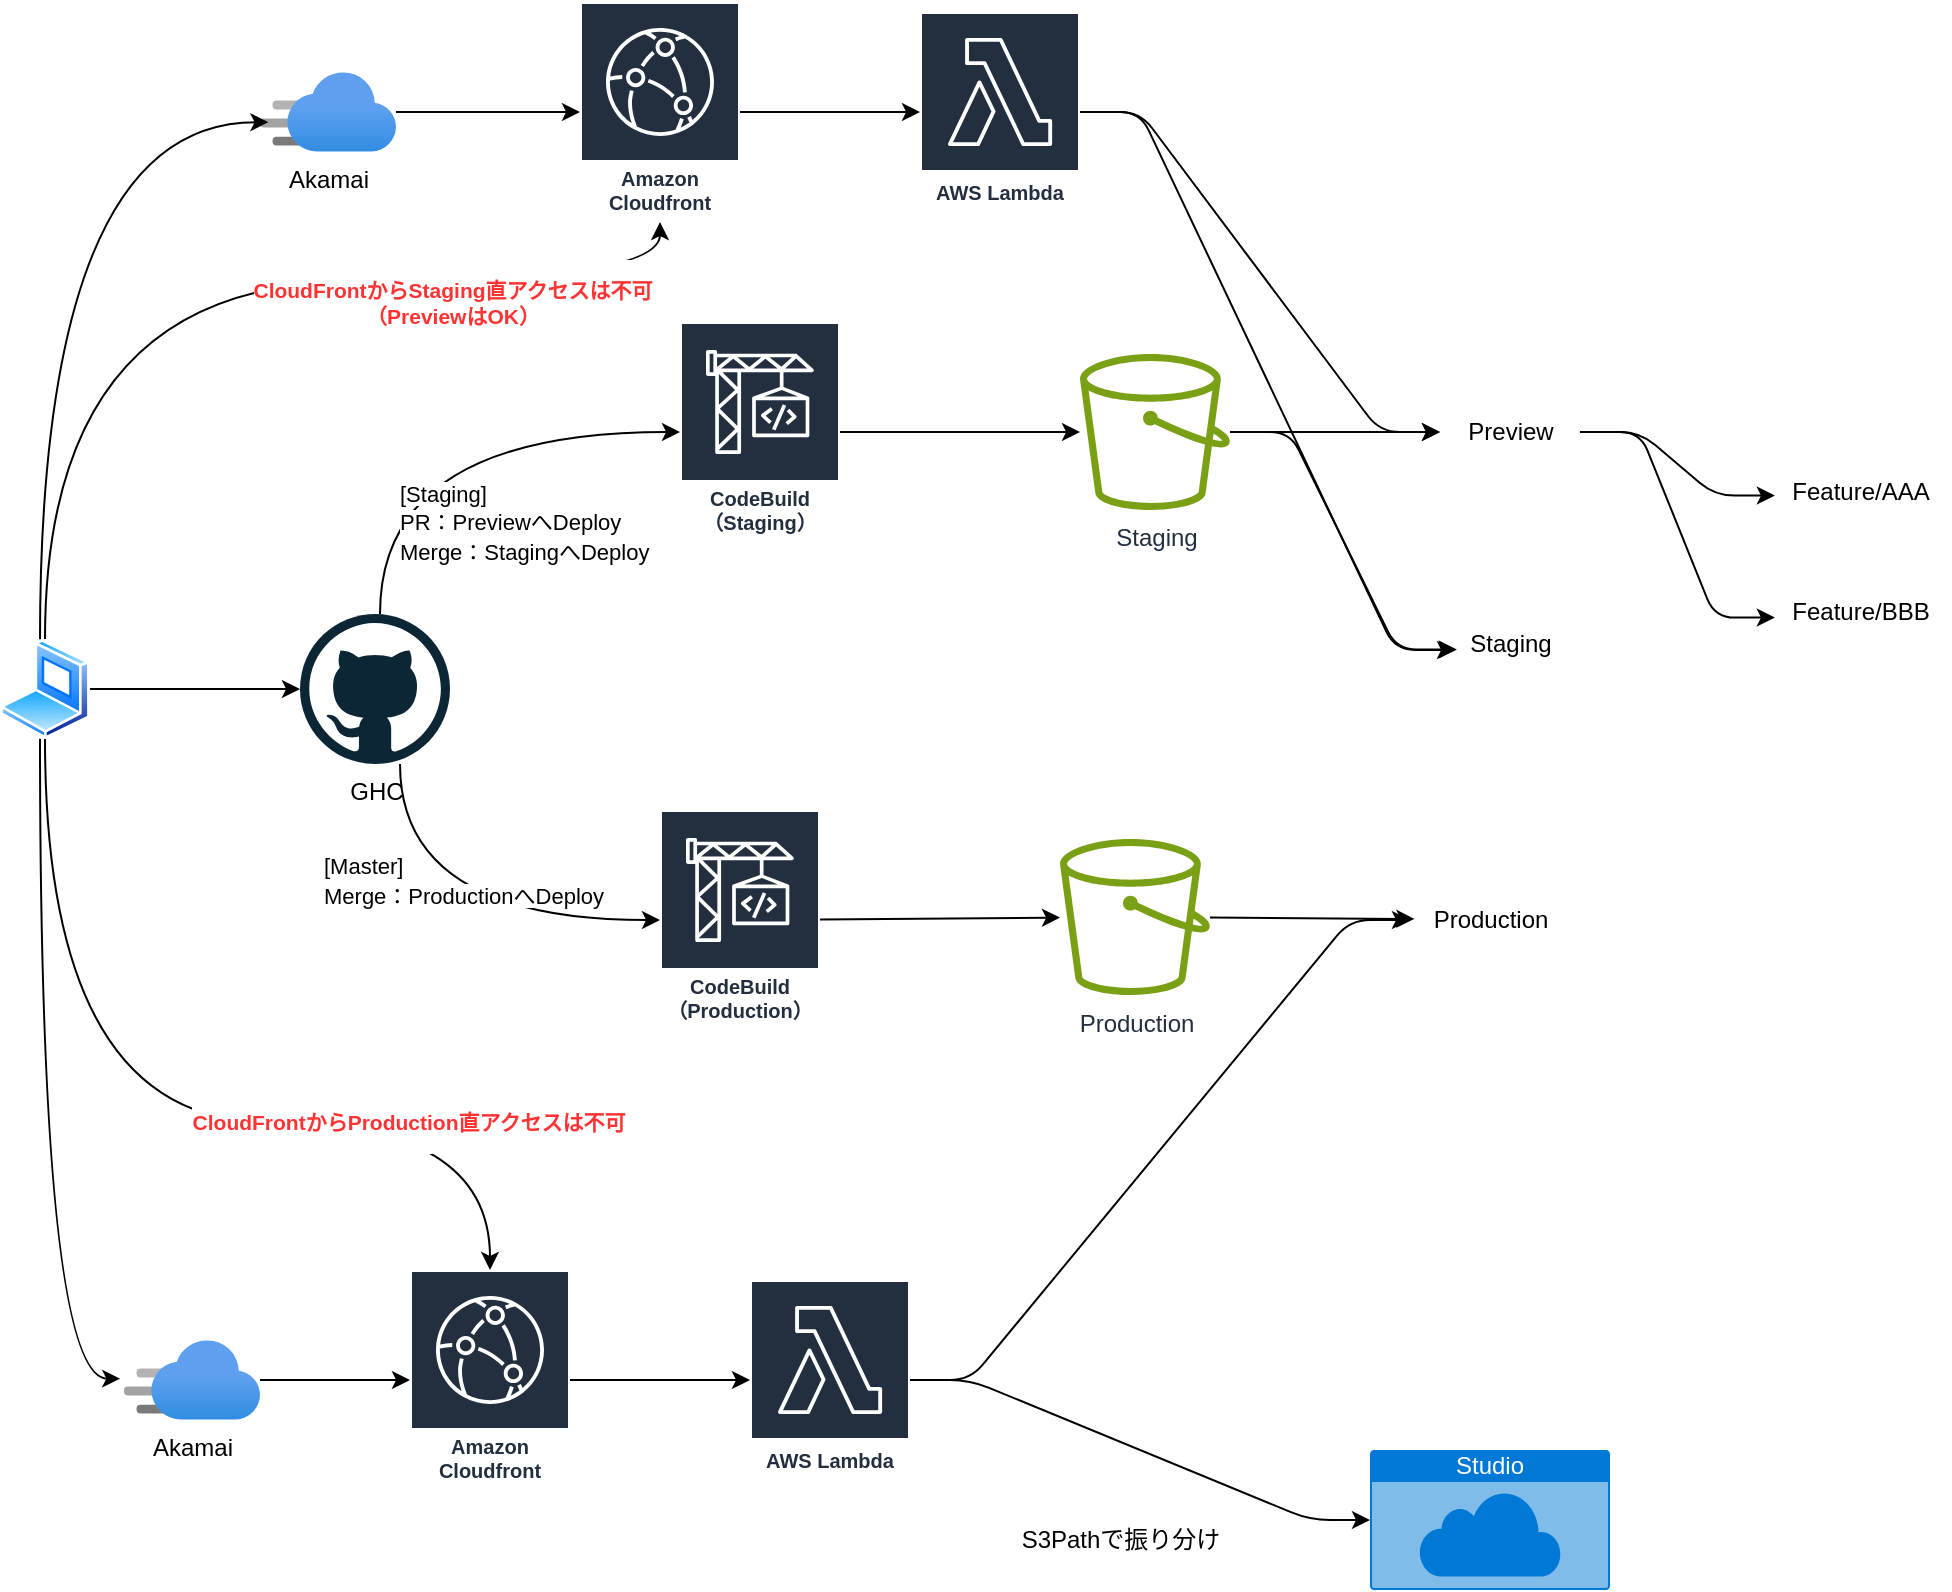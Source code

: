 <mxfile>
    <diagram id="07O1JCXz-YVOLTN7kJdX" name="Page-1">
        <mxGraphModel dx="1100" dy="518" grid="1" gridSize="10" guides="1" tooltips="1" connect="1" arrows="1" fold="1" page="1" pageScale="1" pageWidth="1169" pageHeight="827" math="0" shadow="0">
            <root>
                <mxCell id="0"/>
                <mxCell id="1" parent="0"/>
                <mxCell id="4" style="edgeStyle=orthogonalEdgeStyle;html=1;curved=1;" parent="1" source="2" target="3" edge="1">
                    <mxGeometry relative="1" as="geometry">
                        <Array as="points">
                            <mxPoint x="210" y="225"/>
                        </Array>
                    </mxGeometry>
                </mxCell>
                <mxCell id="10" style="edgeStyle=orthogonalEdgeStyle;html=1;curved=1;" parent="1" source="2" target="9" edge="1">
                    <mxGeometry relative="1" as="geometry">
                        <Array as="points">
                            <mxPoint x="220" y="469"/>
                        </Array>
                    </mxGeometry>
                </mxCell>
                <mxCell id="2" value="GHC" style="dashed=0;outlineConnect=0;html=1;align=center;labelPosition=center;verticalLabelPosition=bottom;verticalAlign=top;shape=mxgraph.weblogos.github" parent="1" vertex="1">
                    <mxGeometry x="170" y="316" width="75" height="75" as="geometry"/>
                </mxCell>
                <mxCell id="8" style="edgeStyle=none;html=1;" parent="1" source="3" target="7" edge="1">
                    <mxGeometry relative="1" as="geometry"/>
                </mxCell>
                <mxCell id="3" value="CodeBuild（Staging）" style="sketch=0;outlineConnect=0;fontColor=#232F3E;gradientColor=none;strokeColor=#ffffff;fillColor=#232F3E;dashed=0;verticalLabelPosition=middle;verticalAlign=bottom;align=center;html=1;whiteSpace=wrap;fontSize=10;fontStyle=1;spacing=3;shape=mxgraph.aws4.productIcon;prIcon=mxgraph.aws4.codebuild;" parent="1" vertex="1">
                    <mxGeometry x="360" y="170" width="80" height="110" as="geometry"/>
                </mxCell>
                <mxCell id="6" value="Production" style="sketch=0;outlineConnect=0;fontColor=#232F3E;gradientColor=none;fillColor=#7AA116;strokeColor=none;dashed=0;verticalLabelPosition=bottom;verticalAlign=top;align=center;html=1;fontSize=12;fontStyle=0;aspect=fixed;pointerEvents=1;shape=mxgraph.aws4.bucket;" parent="1" vertex="1">
                    <mxGeometry x="550" y="428.5" width="75" height="78" as="geometry"/>
                </mxCell>
                <mxCell id="7" value="Staging" style="sketch=0;outlineConnect=0;fontColor=#232F3E;gradientColor=none;fillColor=#7AA116;strokeColor=none;dashed=0;verticalLabelPosition=bottom;verticalAlign=top;align=center;html=1;fontSize=12;fontStyle=0;aspect=fixed;pointerEvents=1;shape=mxgraph.aws4.bucket;" parent="1" vertex="1">
                    <mxGeometry x="560" y="186" width="75" height="78" as="geometry"/>
                </mxCell>
                <mxCell id="22" style="edgeStyle=none;html=1;" parent="1" source="9" target="6" edge="1">
                    <mxGeometry relative="1" as="geometry"/>
                </mxCell>
                <mxCell id="9" value="CodeBuild（Production）" style="sketch=0;outlineConnect=0;fontColor=#232F3E;gradientColor=none;strokeColor=#ffffff;fillColor=#232F3E;dashed=0;verticalLabelPosition=middle;verticalAlign=bottom;align=center;html=1;whiteSpace=wrap;fontSize=10;fontStyle=1;spacing=3;shape=mxgraph.aws4.productIcon;prIcon=mxgraph.aws4.codebuild;" parent="1" vertex="1">
                    <mxGeometry x="350" y="414" width="80" height="110" as="geometry"/>
                </mxCell>
                <mxCell id="12" value="&lt;span style=&quot;color: rgb(0, 0, 0); font-size: 11px; background-color: rgb(255, 255, 255);&quot;&gt;[Staging]&lt;/span&gt;&lt;br style=&quot;color: rgb(63, 63, 63); scrollbar-color: rgb(226, 226, 226) rgb(251, 251, 251); font-size: 11px;&quot;&gt;&lt;span style=&quot;color: rgb(0, 0, 0); font-size: 11px; background-color: rgb(255, 255, 255);&quot;&gt;PR：PreviewへDeploy&lt;/span&gt;&lt;br style=&quot;color: rgb(63, 63, 63); scrollbar-color: rgb(226, 226, 226) rgb(251, 251, 251); font-size: 11px;&quot;&gt;&lt;span style=&quot;color: rgb(0, 0, 0); font-size: 11px; background-color: rgb(255, 255, 255);&quot;&gt;Merge：StagingへDeploy&lt;/span&gt;" style="text;html=1;align=left;verticalAlign=middle;resizable=0;points=[];autosize=1;strokeColor=none;fillColor=none;" parent="1" vertex="1">
                    <mxGeometry x="218" y="240" width="150" height="60" as="geometry"/>
                </mxCell>
                <mxCell id="13" value="&lt;span style=&quot;color: rgb(0, 0, 0); font-size: 11px; background-color: rgb(255, 255, 255);&quot;&gt;[Master]&lt;/span&gt;&lt;br style=&quot;color: rgb(63, 63, 63); scrollbar-color: rgb(226, 226, 226) rgb(251, 251, 251); font-size: 11px;&quot;&gt;&lt;span style=&quot;color: rgb(0, 0, 0); font-size: 11px; background-color: rgb(255, 255, 255);&quot;&gt;Merge：ProductionへDeploy&lt;/span&gt;" style="text;html=1;align=left;verticalAlign=middle;resizable=0;points=[];autosize=1;strokeColor=none;fillColor=none;" parent="1" vertex="1">
                    <mxGeometry x="180" y="428.5" width="160" height="40" as="geometry"/>
                </mxCell>
                <mxCell id="14" value="Preview" style="text;html=1;align=center;verticalAlign=middle;resizable=0;points=[];autosize=1;strokeColor=none;fillColor=none;" parent="1" vertex="1">
                    <mxGeometry x="740" y="210" width="70" height="30" as="geometry"/>
                </mxCell>
                <mxCell id="15" value="Staging" style="text;html=1;align=center;verticalAlign=middle;resizable=0;points=[];autosize=1;strokeColor=none;fillColor=none;" parent="1" vertex="1">
                    <mxGeometry x="745" y="316" width="60" height="30" as="geometry"/>
                </mxCell>
                <mxCell id="16" value="Feature/AAA" style="text;html=1;align=center;verticalAlign=middle;resizable=0;points=[];autosize=1;strokeColor=none;fillColor=none;" parent="1" vertex="1">
                    <mxGeometry x="905" y="240" width="90" height="30" as="geometry"/>
                </mxCell>
                <mxCell id="17" value="Feature/BBB" style="text;html=1;align=center;verticalAlign=middle;resizable=0;points=[];autosize=1;strokeColor=none;fillColor=none;" parent="1" vertex="1">
                    <mxGeometry x="905" y="300" width="90" height="30" as="geometry"/>
                </mxCell>
                <mxCell id="18" style="edgeStyle=entityRelationEdgeStyle;html=1;entryX=0.027;entryY=0.56;entryDx=0;entryDy=0;entryPerimeter=0;" parent="1" source="14" target="16" edge="1">
                    <mxGeometry relative="1" as="geometry"/>
                </mxCell>
                <mxCell id="19" style="edgeStyle=entityRelationEdgeStyle;html=1;entryX=0.027;entryY=0.593;entryDx=0;entryDy=0;entryPerimeter=0;" parent="1" source="14" target="17" edge="1">
                    <mxGeometry relative="1" as="geometry"/>
                </mxCell>
                <mxCell id="20" style="edgeStyle=none;html=1;" parent="1" source="7" target="14" edge="1">
                    <mxGeometry relative="1" as="geometry"/>
                </mxCell>
                <mxCell id="21" style="edgeStyle=entityRelationEdgeStyle;html=1;entryX=0.057;entryY=0.593;entryDx=0;entryDy=0;entryPerimeter=0;" parent="1" source="7" target="15" edge="1">
                    <mxGeometry relative="1" as="geometry"/>
                </mxCell>
                <mxCell id="23" value="Production" style="text;html=1;align=center;verticalAlign=middle;resizable=0;points=[];autosize=1;strokeColor=none;fillColor=none;" parent="1" vertex="1">
                    <mxGeometry x="725" y="454" width="80" height="30" as="geometry"/>
                </mxCell>
                <mxCell id="24" style="edgeStyle=none;html=1;entryX=0.028;entryY=0.483;entryDx=0;entryDy=0;entryPerimeter=0;" parent="1" source="6" target="23" edge="1">
                    <mxGeometry relative="1" as="geometry"/>
                </mxCell>
                <mxCell id="32" style="edgeStyle=none;html=1;" parent="1" source="25" target="28" edge="1">
                    <mxGeometry relative="1" as="geometry"/>
                </mxCell>
                <mxCell id="25" value="Amazon Cloudfront" style="sketch=0;outlineConnect=0;fontColor=#232F3E;gradientColor=none;strokeColor=#ffffff;fillColor=#232F3E;dashed=0;verticalLabelPosition=middle;verticalAlign=bottom;align=center;html=1;whiteSpace=wrap;fontSize=10;fontStyle=1;spacing=3;shape=mxgraph.aws4.productIcon;prIcon=mxgraph.aws4.cloudfront;" parent="1" vertex="1">
                    <mxGeometry x="310" y="10" width="80" height="110" as="geometry"/>
                </mxCell>
                <mxCell id="28" value="AWS Lambda" style="sketch=0;outlineConnect=0;fontColor=#232F3E;gradientColor=none;strokeColor=#ffffff;fillColor=#232F3E;dashed=0;verticalLabelPosition=middle;verticalAlign=bottom;align=center;html=1;whiteSpace=wrap;fontSize=10;fontStyle=1;spacing=3;shape=mxgraph.aws4.productIcon;prIcon=mxgraph.aws4.lambda;" parent="1" vertex="1">
                    <mxGeometry x="480" y="15" width="80" height="100" as="geometry"/>
                </mxCell>
                <mxCell id="31" style="edgeStyle=entityRelationEdgeStyle;html=1;" parent="1" source="30" target="25" edge="1">
                    <mxGeometry relative="1" as="geometry"/>
                </mxCell>
                <mxCell id="30" value="Akamai" style="image;aspect=fixed;html=1;points=[];align=center;fontSize=12;image=img/lib/azure2/networking/CDN_Profiles.svg;" parent="1" vertex="1">
                    <mxGeometry x="150" y="45" width="68" height="40" as="geometry"/>
                </mxCell>
                <mxCell id="34" style="edgeStyle=entityRelationEdgeStyle;html=1;" parent="1" source="28" target="14" edge="1">
                    <mxGeometry relative="1" as="geometry">
                        <mxPoint x="750" y="185" as="targetPoint"/>
                    </mxGeometry>
                </mxCell>
                <mxCell id="38" style="edgeStyle=none;html=1;" parent="1" source="39" target="40" edge="1">
                    <mxGeometry relative="1" as="geometry"/>
                </mxCell>
                <mxCell id="39" value="Amazon Cloudfront" style="sketch=0;outlineConnect=0;fontColor=#232F3E;gradientColor=none;strokeColor=#ffffff;fillColor=#232F3E;dashed=0;verticalLabelPosition=middle;verticalAlign=bottom;align=center;html=1;whiteSpace=wrap;fontSize=10;fontStyle=1;spacing=3;shape=mxgraph.aws4.productIcon;prIcon=mxgraph.aws4.cloudfront;" parent="1" vertex="1">
                    <mxGeometry x="225" y="644" width="80" height="110" as="geometry"/>
                </mxCell>
                <mxCell id="47" style="edgeStyle=entityRelationEdgeStyle;html=1;" parent="1" source="40" target="23" edge="1">
                    <mxGeometry relative="1" as="geometry"/>
                </mxCell>
                <mxCell id="40" value="AWS Lambda" style="sketch=0;outlineConnect=0;fontColor=#232F3E;gradientColor=none;strokeColor=#ffffff;fillColor=#232F3E;dashed=0;verticalLabelPosition=middle;verticalAlign=bottom;align=center;html=1;whiteSpace=wrap;fontSize=10;fontStyle=1;spacing=3;shape=mxgraph.aws4.productIcon;prIcon=mxgraph.aws4.lambda;" parent="1" vertex="1">
                    <mxGeometry x="395" y="649" width="80" height="100" as="geometry"/>
                </mxCell>
                <mxCell id="41" style="edgeStyle=entityRelationEdgeStyle;html=1;" parent="1" source="42" target="39" edge="1">
                    <mxGeometry relative="1" as="geometry"/>
                </mxCell>
                <mxCell id="42" value="Akamai" style="image;aspect=fixed;html=1;points=[];align=center;fontSize=12;image=img/lib/azure2/networking/CDN_Profiles.svg;" parent="1" vertex="1">
                    <mxGeometry x="82" y="679" width="68" height="40" as="geometry"/>
                </mxCell>
                <mxCell id="43" value="Studio" style="html=1;whiteSpace=wrap;strokeColor=none;fillColor=#0079D6;labelPosition=center;verticalLabelPosition=middle;verticalAlign=top;align=center;fontSize=12;outlineConnect=0;spacingTop=-6;fontColor=#FFFFFF;sketch=0;shape=mxgraph.sitemap.cloud;" parent="1" vertex="1">
                    <mxGeometry x="705" y="734" width="120" height="70" as="geometry"/>
                </mxCell>
                <mxCell id="44" style="edgeStyle=entityRelationEdgeStyle;html=1;entryX=0;entryY=0.5;entryDx=0;entryDy=0;entryPerimeter=0;" parent="1" source="40" target="43" edge="1">
                    <mxGeometry relative="1" as="geometry"/>
                </mxCell>
                <mxCell id="45" value="S3Pathで振り分け" style="text;html=1;align=center;verticalAlign=middle;resizable=0;points=[];autosize=1;strokeColor=none;fillColor=none;" parent="1" vertex="1">
                    <mxGeometry x="520" y="764" width="120" height="30" as="geometry"/>
                </mxCell>
                <mxCell id="46" style="edgeStyle=entityRelationEdgeStyle;html=1;entryX=0.042;entryY=0.6;entryDx=0;entryDy=0;entryPerimeter=0;" parent="1" source="28" target="15" edge="1">
                    <mxGeometry relative="1" as="geometry"/>
                </mxCell>
                <mxCell id="50" style="edgeStyle=orthogonalEdgeStyle;html=1;curved=1;" parent="1" source="48" target="25" edge="1">
                    <mxGeometry relative="1" as="geometry">
                        <Array as="points">
                            <mxPoint x="42" y="150"/>
                            <mxPoint x="350" y="150"/>
                        </Array>
                    </mxGeometry>
                </mxCell>
                <mxCell id="51" value="&lt;h2&gt;&lt;font style=&quot;color: rgb(255, 51, 51);&quot;&gt;CloudFrontからStaging直アクセスは不可&lt;br&gt;（PreviewはOK）&lt;/font&gt;&lt;/h2&gt;" style="edgeLabel;html=1;align=center;verticalAlign=middle;resizable=0;points=[];fontSize=7;" parent="50" vertex="1" connectable="0">
                    <mxGeometry x="-0.091" y="4" relative="1" as="geometry">
                        <mxPoint x="147" y="14" as="offset"/>
                    </mxGeometry>
                </mxCell>
                <mxCell id="53" style="edgeStyle=orthogonalEdgeStyle;html=1;curved=1;" parent="1" source="48" target="39" edge="1">
                    <mxGeometry relative="1" as="geometry">
                        <Array as="points">
                            <mxPoint x="42" y="570"/>
                            <mxPoint x="265" y="570"/>
                        </Array>
                    </mxGeometry>
                </mxCell>
                <mxCell id="54" value="&lt;h2 style=&quot;color: rgb(63, 63, 63); scrollbar-color: rgb(226, 226, 226) rgb(251, 251, 251);&quot;&gt;&lt;font style=&quot;scrollbar-color: rgb(226, 226, 226) rgb(251, 251, 251); color: rgb(255, 51, 51);&quot;&gt;CloudFrontからProduction直アクセスは不可&lt;/font&gt;&lt;/h2&gt;" style="edgeLabel;html=1;align=center;verticalAlign=middle;resizable=0;points=[];fontSize=7;" parent="53" vertex="1" connectable="0">
                    <mxGeometry x="0.168" y="4" relative="1" as="geometry">
                        <mxPoint x="88" y="4" as="offset"/>
                    </mxGeometry>
                </mxCell>
                <mxCell id="55" style="edgeStyle=none;html=1;" parent="1" source="48" target="2" edge="1">
                    <mxGeometry relative="1" as="geometry"/>
                </mxCell>
                <mxCell id="48" value="" style="image;aspect=fixed;perimeter=ellipsePerimeter;html=1;align=center;shadow=0;dashed=0;spacingTop=3;image=img/lib/active_directory/laptop_client.svg;" parent="1" vertex="1">
                    <mxGeometry x="20" y="328.5" width="45" height="50" as="geometry"/>
                </mxCell>
                <mxCell id="49" style="edgeStyle=orthogonalEdgeStyle;html=1;entryX=0.062;entryY=0.627;entryDx=0;entryDy=0;entryPerimeter=0;curved=1;" parent="1" source="48" target="30" edge="1">
                    <mxGeometry relative="1" as="geometry">
                        <Array as="points">
                            <mxPoint x="40" y="70"/>
                        </Array>
                    </mxGeometry>
                </mxCell>
                <mxCell id="52" style="edgeStyle=orthogonalEdgeStyle;html=1;entryX=-0.028;entryY=0.483;entryDx=0;entryDy=0;entryPerimeter=0;curved=1;" parent="1" source="48" target="42" edge="1">
                    <mxGeometry relative="1" as="geometry">
                        <Array as="points">
                            <mxPoint x="40" y="698"/>
                        </Array>
                    </mxGeometry>
                </mxCell>
            </root>
        </mxGraphModel>
    </diagram>
</mxfile>